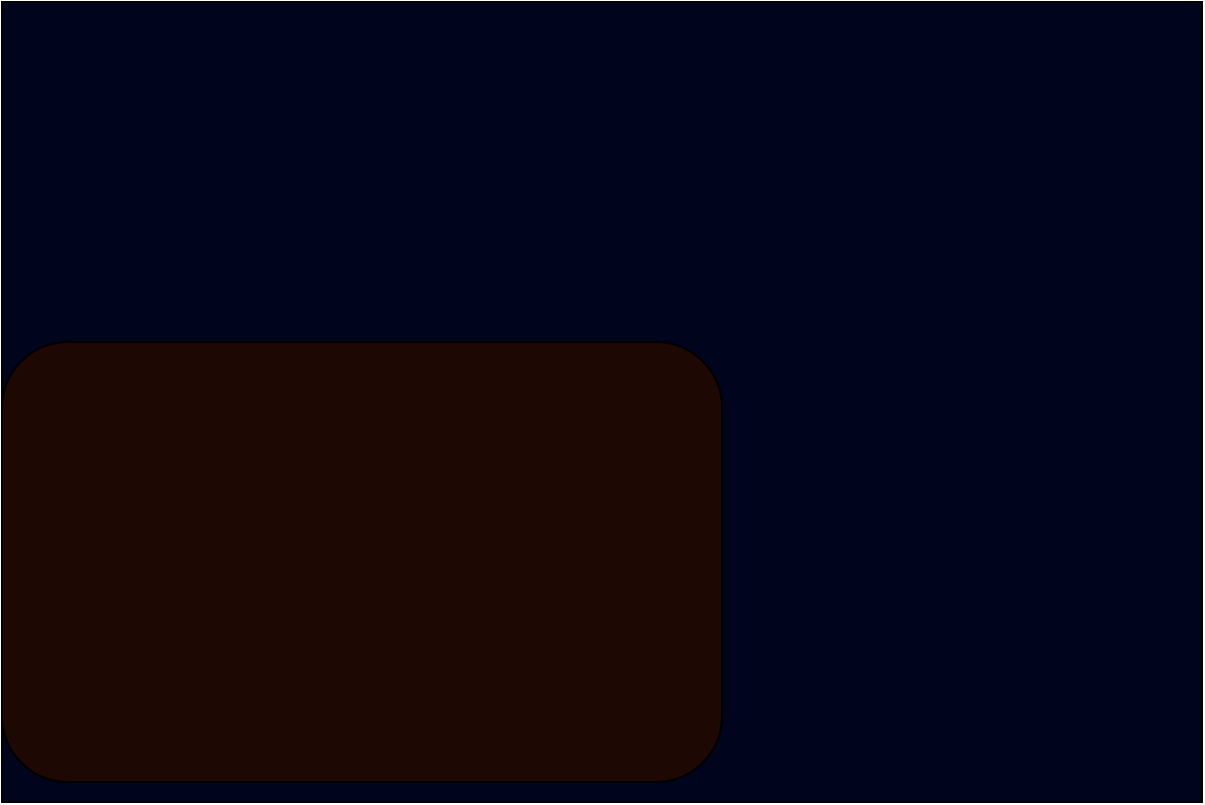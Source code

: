 <mxfile>
    <diagram id="FX7-0IK1TLWdq-E01eZ2" name="Page-1">
        <mxGraphModel dx="1057" dy="614" grid="1" gridSize="10" guides="1" tooltips="1" connect="1" arrows="1" fold="1" page="1" pageScale="1" pageWidth="850" pageHeight="1100" math="0" shadow="0">
            <root>
                <mxCell id="0"/>
                <mxCell id="1" parent="0"/>
                <mxCell id="3" value="" style="rounded=0;whiteSpace=wrap;html=1;fillColor=#01041D;" vertex="1" parent="1">
                    <mxGeometry x="80" y="200" width="600" height="400" as="geometry"/>
                </mxCell>
                <mxCell id="4" value="" style="rounded=1;whiteSpace=wrap;html=1;fillColor=#1D0803;" vertex="1" parent="1">
                    <mxGeometry x="80" y="370" width="360" height="220" as="geometry"/>
                </mxCell>
            </root>
        </mxGraphModel>
    </diagram>
</mxfile>